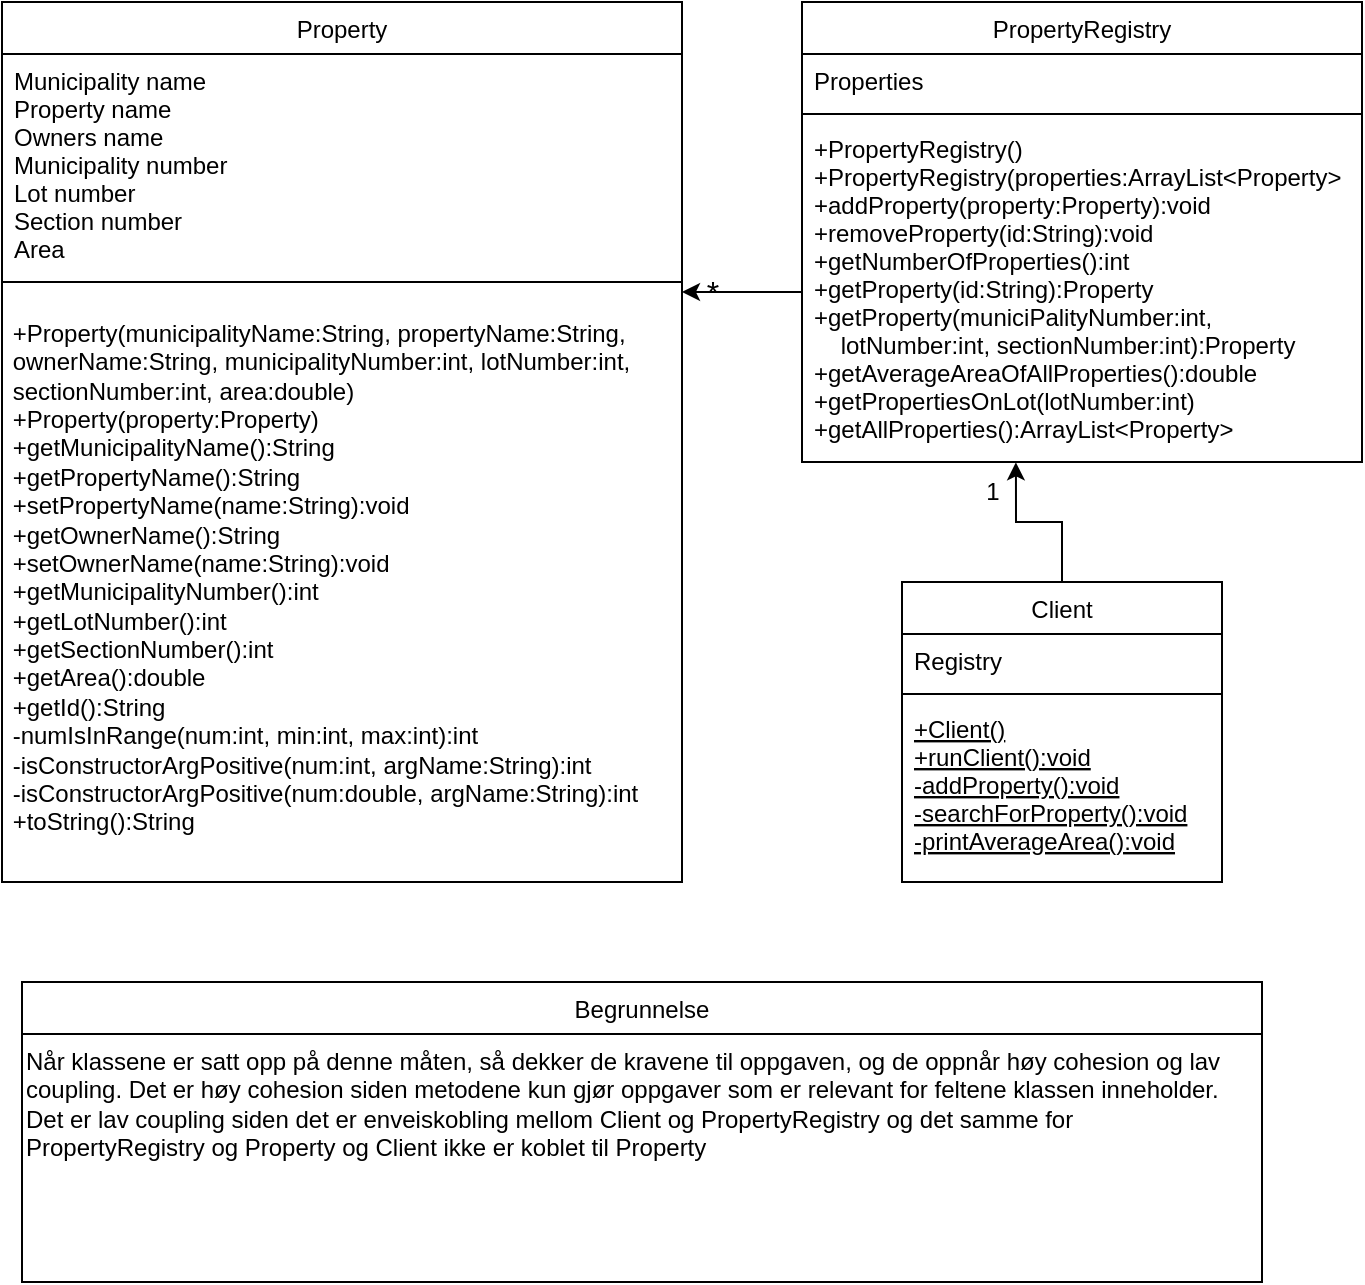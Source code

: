 <mxfile version="20.5.1" type="device"><diagram id="C5RBs43oDa-KdzZeNtuy" name="Page-1"><mxGraphModel dx="1096" dy="624" grid="1" gridSize="10" guides="1" tooltips="1" connect="1" arrows="1" fold="1" page="1" pageScale="1" pageWidth="827" pageHeight="1169" math="0" shadow="0"><root><mxCell id="WIyWlLk6GJQsqaUBKTNV-0"/><mxCell id="WIyWlLk6GJQsqaUBKTNV-1" parent="WIyWlLk6GJQsqaUBKTNV-0"/><mxCell id="zkfFHV4jXpPFQw0GAbJ--0" value="Property" style="swimlane;fontStyle=0;align=center;verticalAlign=top;childLayout=stackLayout;horizontal=1;startSize=26;horizontalStack=0;resizeParent=1;resizeLast=0;collapsible=1;marginBottom=0;rounded=0;shadow=0;strokeWidth=1;" parent="WIyWlLk6GJQsqaUBKTNV-1" vertex="1"><mxGeometry x="70" y="110" width="340" height="440" as="geometry"><mxRectangle x="230" y="140" width="160" height="26" as="alternateBounds"/></mxGeometry></mxCell><mxCell id="zkfFHV4jXpPFQw0GAbJ--1" value="Municipality name&#xA;Property name&#xA;Owners name&#xA;Municipality number&#xA;Lot number&#xA;Section number&#xA;Area&#xA;" style="text;align=left;verticalAlign=top;spacingLeft=4;spacingRight=4;overflow=hidden;rotatable=0;points=[[0,0.5],[1,0.5]];portConstraint=eastwest;" parent="zkfFHV4jXpPFQw0GAbJ--0" vertex="1"><mxGeometry y="26" width="340" height="104" as="geometry"/></mxCell><mxCell id="zkfFHV4jXpPFQw0GAbJ--4" value="" style="line;html=1;strokeWidth=1;align=left;verticalAlign=middle;spacingTop=-1;spacingLeft=3;spacingRight=3;rotatable=0;labelPosition=right;points=[];portConstraint=eastwest;" parent="zkfFHV4jXpPFQw0GAbJ--0" vertex="1"><mxGeometry y="130" width="340" height="20" as="geometry"/></mxCell><mxCell id="SLEVXOynYrajT72Jli5q-2" value="&lt;div align=&quot;left&quot;&gt;&amp;nbsp;+Property(municipalityName:String, propertyName:String,&lt;/div&gt;&lt;div align=&quot;left&quot;&gt;&amp;nbsp;ownerName:String, municipalityNumber:int, lotNumber:int,&lt;/div&gt;&lt;div align=&quot;left&quot;&gt;&amp;nbsp;sectionNumber:int, area:double)&lt;/div&gt;&lt;div align=&quot;left&quot;&gt;&amp;nbsp;+Property(property:Property)&lt;/div&gt;&lt;div align=&quot;left&quot;&gt;&amp;nbsp;+getMunicipalityName():String&lt;/div&gt;&lt;div align=&quot;left&quot;&gt;&amp;nbsp;+getPropertyName():String&lt;/div&gt;&lt;div align=&quot;left&quot;&gt;&amp;nbsp;+setPropertyName(name:String):void&lt;br&gt;&lt;/div&gt;&lt;div align=&quot;left&quot;&gt;&amp;nbsp;+getOwnerName():String&lt;/div&gt;&lt;div align=&quot;left&quot;&gt;&amp;nbsp;+setOwnerName(name:String):void&lt;/div&gt;&lt;div align=&quot;left&quot;&gt;&amp;nbsp;+getMunicipalityNumber():int&lt;/div&gt;&lt;div align=&quot;left&quot;&gt;&amp;nbsp;+getLotNumber():int&lt;/div&gt;&lt;div align=&quot;left&quot;&gt;&amp;nbsp;+getSectionNumber():int&lt;/div&gt;&lt;div align=&quot;left&quot;&gt;&amp;nbsp;+getArea():double&lt;/div&gt;&lt;div align=&quot;left&quot;&gt;&amp;nbsp;+getId():String&lt;/div&gt;&lt;div align=&quot;left&quot;&gt;&amp;nbsp;-numIsInRange(num:int, min:int, max:int):int&lt;/div&gt;&lt;div align=&quot;left&quot;&gt;&amp;nbsp;-isConstructorArgPositive(num:int, argName:String):int&lt;/div&gt;&lt;div align=&quot;left&quot;&gt;&amp;nbsp;-isConstructorArgPositive(num:double, argName:String):int&lt;/div&gt;&lt;div align=&quot;left&quot;&gt;&amp;nbsp;+toString():String&lt;/div&gt;&lt;div align=&quot;left&quot;&gt;&amp;nbsp;&lt;br&gt;&lt;/div&gt;" style="text;html=1;align=left;verticalAlign=middle;resizable=0;points=[];autosize=1;strokeColor=none;fillColor=none;" vertex="1" parent="zkfFHV4jXpPFQw0GAbJ--0"><mxGeometry y="150" width="340" height="290" as="geometry"/></mxCell><mxCell id="SLEVXOynYrajT72Jli5q-6" style="edgeStyle=orthogonalEdgeStyle;rounded=0;orthogonalLoop=1;jettySize=auto;html=1;entryX=0.382;entryY=1.001;entryDx=0;entryDy=0;entryPerimeter=0;" edge="1" parent="WIyWlLk6GJQsqaUBKTNV-1" source="zkfFHV4jXpPFQw0GAbJ--6" target="zkfFHV4jXpPFQw0GAbJ--24"><mxGeometry relative="1" as="geometry"/></mxCell><mxCell id="zkfFHV4jXpPFQw0GAbJ--6" value="Client" style="swimlane;fontStyle=0;align=center;verticalAlign=top;childLayout=stackLayout;horizontal=1;startSize=26;horizontalStack=0;resizeParent=1;resizeLast=0;collapsible=1;marginBottom=0;rounded=0;shadow=0;strokeWidth=1;" parent="WIyWlLk6GJQsqaUBKTNV-1" vertex="1"><mxGeometry x="520" y="400" width="160" height="150" as="geometry"><mxRectangle x="130" y="380" width="160" height="26" as="alternateBounds"/></mxGeometry></mxCell><mxCell id="zkfFHV4jXpPFQw0GAbJ--7" value="Registry" style="text;align=left;verticalAlign=top;spacingLeft=4;spacingRight=4;overflow=hidden;rotatable=0;points=[[0,0.5],[1,0.5]];portConstraint=eastwest;" parent="zkfFHV4jXpPFQw0GAbJ--6" vertex="1"><mxGeometry y="26" width="160" height="26" as="geometry"/></mxCell><mxCell id="zkfFHV4jXpPFQw0GAbJ--9" value="" style="line;html=1;strokeWidth=1;align=left;verticalAlign=middle;spacingTop=-1;spacingLeft=3;spacingRight=3;rotatable=0;labelPosition=right;points=[];portConstraint=eastwest;" parent="zkfFHV4jXpPFQw0GAbJ--6" vertex="1"><mxGeometry y="52" width="160" height="8" as="geometry"/></mxCell><mxCell id="zkfFHV4jXpPFQw0GAbJ--10" value="+Client()&#xA;+runClient():void&#xA;-addProperty():void&#xA;-searchForProperty():void&#xA;-printAverageArea():void&#xA;" style="text;align=left;verticalAlign=top;spacingLeft=4;spacingRight=4;overflow=hidden;rotatable=0;points=[[0,0.5],[1,0.5]];portConstraint=eastwest;fontStyle=4" parent="zkfFHV4jXpPFQw0GAbJ--6" vertex="1"><mxGeometry y="60" width="160" height="80" as="geometry"/></mxCell><mxCell id="zkfFHV4jXpPFQw0GAbJ--17" value="PropertyRegistry" style="swimlane;fontStyle=0;align=center;verticalAlign=top;childLayout=stackLayout;horizontal=1;startSize=26;horizontalStack=0;resizeParent=1;resizeLast=0;collapsible=1;marginBottom=0;rounded=0;shadow=0;strokeWidth=1;" parent="WIyWlLk6GJQsqaUBKTNV-1" vertex="1"><mxGeometry x="470" y="110" width="280" height="230" as="geometry"><mxRectangle x="550" y="140" width="160" height="26" as="alternateBounds"/></mxGeometry></mxCell><mxCell id="zkfFHV4jXpPFQw0GAbJ--18" value="Properties" style="text;align=left;verticalAlign=top;spacingLeft=4;spacingRight=4;overflow=hidden;rotatable=0;points=[[0,0.5],[1,0.5]];portConstraint=eastwest;" parent="zkfFHV4jXpPFQw0GAbJ--17" vertex="1"><mxGeometry y="26" width="280" height="26" as="geometry"/></mxCell><mxCell id="zkfFHV4jXpPFQw0GAbJ--23" value="" style="line;html=1;strokeWidth=1;align=left;verticalAlign=middle;spacingTop=-1;spacingLeft=3;spacingRight=3;rotatable=0;labelPosition=right;points=[];portConstraint=eastwest;" parent="zkfFHV4jXpPFQw0GAbJ--17" vertex="1"><mxGeometry y="52" width="280" height="8" as="geometry"/></mxCell><mxCell id="zkfFHV4jXpPFQw0GAbJ--24" value="+PropertyRegistry()&#xA;+PropertyRegistry(properties:ArrayList&lt;Property&gt;&#xA;+addProperty(property:Property):void&#xA;+removeProperty(id:String):void&#xA;+getNumberOfProperties():int&#xA;+getProperty(id:String):Property&#xA;+getProperty(municiPalityNumber:int,&#xA;    lotNumber:int, sectionNumber:int):Property&#xA;+getAverageAreaOfAllProperties():double&#xA;+getPropertiesOnLot(lotNumber:int)&#xA;+getAllProperties():ArrayList&lt;Property&gt;&#xA;" style="text;align=left;verticalAlign=top;spacingLeft=4;spacingRight=4;overflow=hidden;rotatable=0;points=[[0,0.5],[1,0.5]];portConstraint=eastwest;" parent="zkfFHV4jXpPFQw0GAbJ--17" vertex="1"><mxGeometry y="60" width="280" height="170" as="geometry"/></mxCell><mxCell id="SLEVXOynYrajT72Jli5q-8" style="edgeStyle=orthogonalEdgeStyle;rounded=0;orthogonalLoop=1;jettySize=auto;html=1;" edge="1" parent="WIyWlLk6GJQsqaUBKTNV-1" source="zkfFHV4jXpPFQw0GAbJ--24"><mxGeometry relative="1" as="geometry"><mxPoint x="410" y="255" as="targetPoint"/></mxGeometry></mxCell><mxCell id="SLEVXOynYrajT72Jli5q-9" value="&lt;font style=&quot;font-size: 16px;&quot;&gt;*&lt;/font&gt;" style="text;html=1;align=center;verticalAlign=middle;resizable=0;points=[];autosize=1;strokeColor=none;fillColor=none;" vertex="1" parent="WIyWlLk6GJQsqaUBKTNV-1"><mxGeometry x="410" y="240" width="30" height="30" as="geometry"/></mxCell><mxCell id="SLEVXOynYrajT72Jli5q-11" value="&lt;div style=&quot;font-size: 12px;&quot;&gt;&lt;font style=&quot;font-size: 12px;&quot;&gt;1&lt;/font&gt;&lt;/div&gt;" style="text;html=1;align=center;verticalAlign=middle;resizable=0;points=[];autosize=1;strokeColor=none;fillColor=none;fontSize=16;" vertex="1" parent="WIyWlLk6GJQsqaUBKTNV-1"><mxGeometry x="550" y="340" width="30" height="30" as="geometry"/></mxCell><mxCell id="SLEVXOynYrajT72Jli5q-12" value="Begrunnelse" style="swimlane;fontStyle=0;align=center;verticalAlign=top;childLayout=stackLayout;horizontal=1;startSize=26;horizontalStack=0;resizeParent=1;resizeLast=0;collapsible=1;marginBottom=0;rounded=0;shadow=0;strokeWidth=1;" vertex="1" parent="WIyWlLk6GJQsqaUBKTNV-1"><mxGeometry x="80" y="600" width="620" height="150" as="geometry"><mxRectangle x="130" y="380" width="160" height="26" as="alternateBounds"/></mxGeometry></mxCell><mxCell id="SLEVXOynYrajT72Jli5q-16" value="&lt;div&gt;Når klassene er satt opp på denne måten, så dekker de kravene til oppgaven, og de oppnår høy cohesion og lav&lt;/div&gt;&lt;div&gt;coupling. Det er høy cohesion siden metodene kun gjør oppgaver som er relevant for feltene klassen inneholder.&lt;/div&gt;&lt;div&gt;Det er lav coupling siden det er enveiskobling mellom Client og PropertyRegistry og det samme for &lt;br&gt;&lt;/div&gt;&lt;div&gt;PropertyRegistry og Property og Client ikke er koblet til Property&lt;br&gt; &lt;/div&gt;" style="text;html=1;align=left;verticalAlign=middle;resizable=0;points=[];autosize=1;strokeColor=none;fillColor=none;fontSize=12;" vertex="1" parent="SLEVXOynYrajT72Jli5q-12"><mxGeometry y="26" width="620" height="70" as="geometry"/></mxCell></root></mxGraphModel></diagram></mxfile>